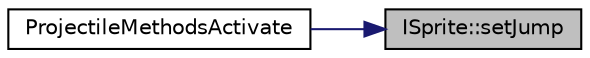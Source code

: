 digraph "ISprite::setJump"
{
 // LATEX_PDF_SIZE
  edge [fontname="Helvetica",fontsize="10",labelfontname="Helvetica",labelfontsize="10"];
  node [fontname="Helvetica",fontsize="10",shape=record];
  rankdir="RL";
  Node1 [label="ISprite::setJump",height=0.2,width=0.4,color="black", fillcolor="grey75", style="filled", fontcolor="black",tooltip=" "];
  Node1 -> Node2 [dir="back",color="midnightblue",fontsize="10",style="solid"];
  Node2 [label="ProjectileMethodsActivate",height=0.2,width=0.4,color="black", fillcolor="white", style="filled",URL="$_projectile_methods_8cpp.html#a6ae279912f991524c93cab86f9db21bb",tooltip="Delegate method to activate an available bullet sprite so that it can shoot off into the wild blue yo..."];
}
